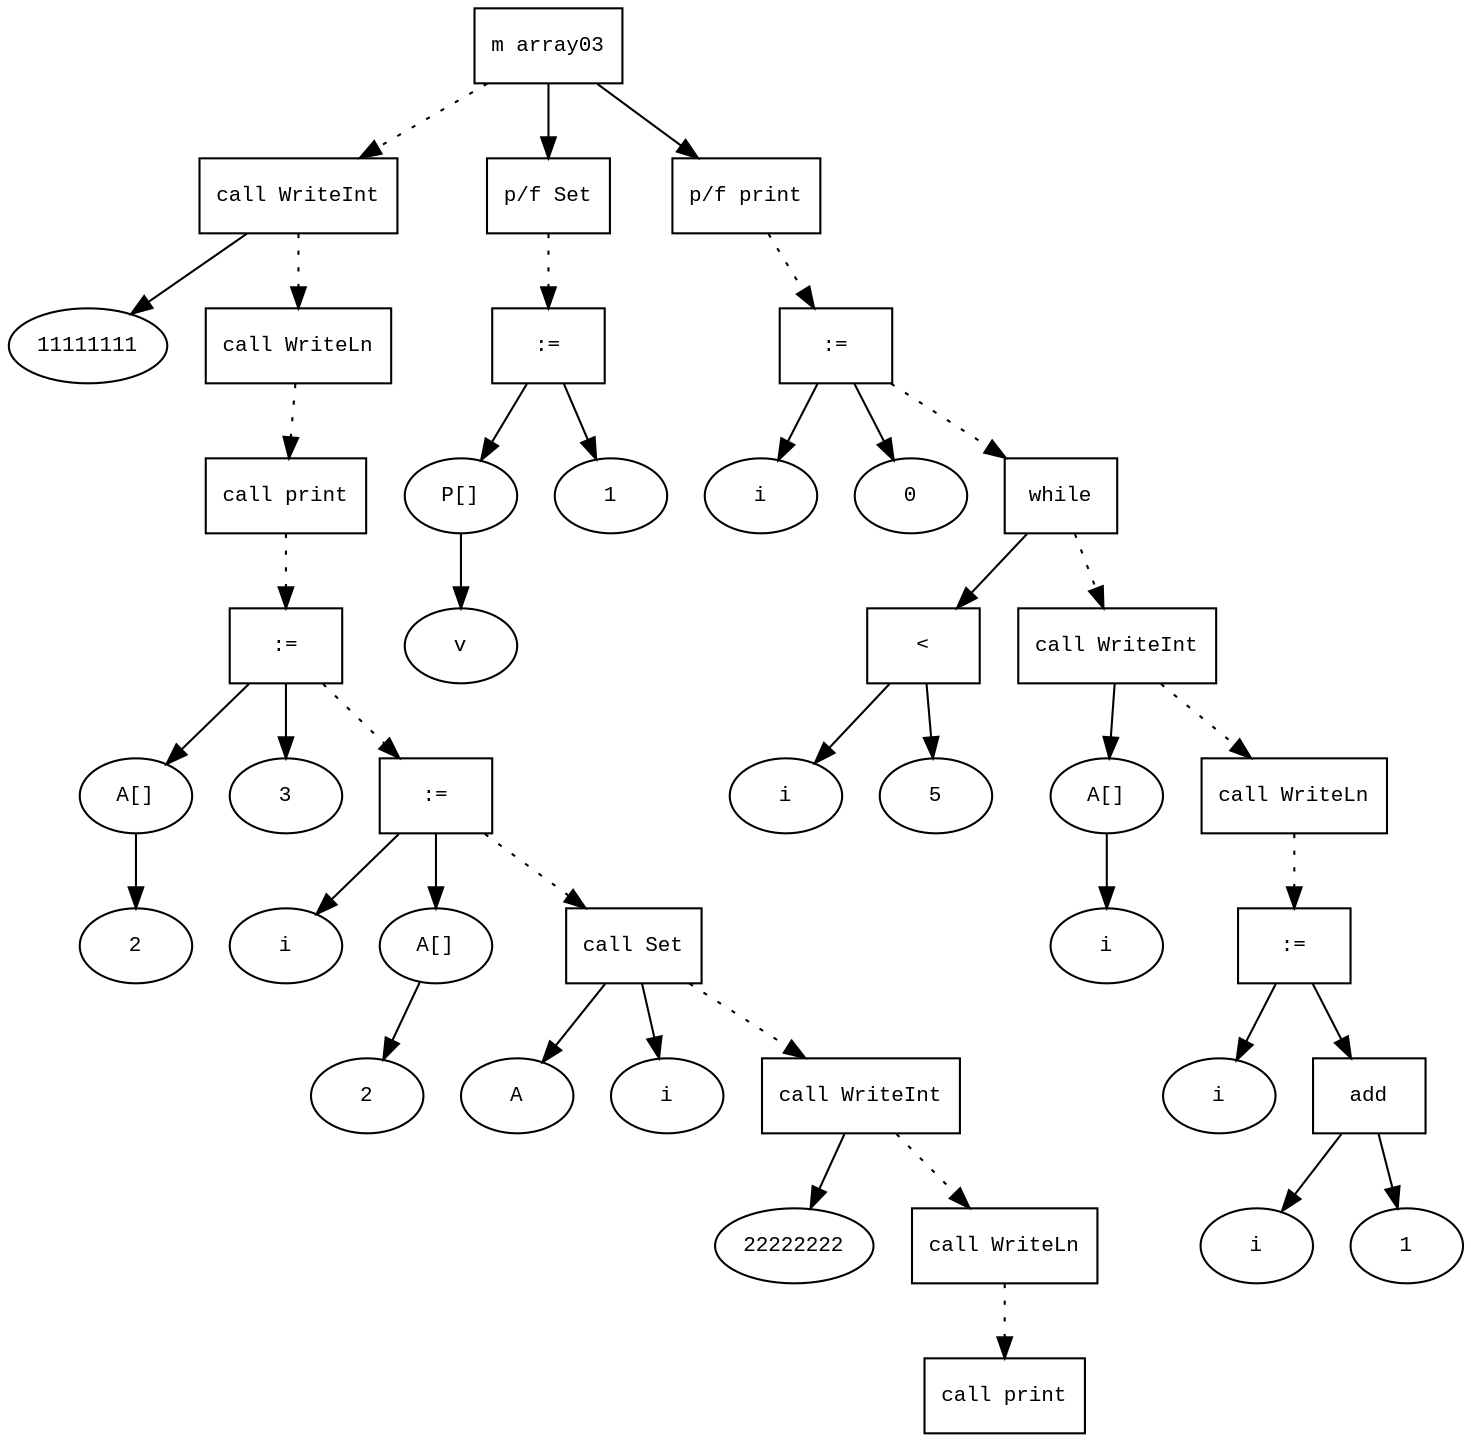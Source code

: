 digraph AST {
  graph [fontname="Times New Roman",fontsize=10];
  node  [fontname="Courier New",fontsize=10];
  edge  [fontname="Times New Roman",fontsize=10];

  node0 [label="m array03",shape=box];
  node30 [label="call WriteInt",shape=box];
  node31 [label="11111111",shape=ellipse];
  node30->node31;
  node0 -> node30 [style=dotted];
  node33 [label="call WriteLn",shape=box];
  node30 -> node33 [style=dotted];
  node35 [label="call print",shape=box];
  node33 -> node35 [style=dotted];
  node40 [label=":=",shape=box];
  node37 [label="A[]",shape=ellipse];
  node38 [label="2",shape=ellipse];
  node37-> node38;
  node40->node37;
  node39 [label="3",shape=ellipse];
  node40->node39;
  node35 -> node40 [style=dotted];
  node44 [label=":=",shape=box];
  node41 [label="i",shape=ellipse];
  node44->node41;
  node42 [label="A[]",shape=ellipse];
  node43 [label="2",shape=ellipse];
  node42-> node43;
  node44->node42;
  node40 -> node44 [style=dotted];
  node45 [label="call Set",shape=box];
  node46 [label="A",shape=ellipse];
  node45->node46;
  node47 [label="i",shape=ellipse];
  node45->node47;
  node44 -> node45 [style=dotted];
  node49 [label="call WriteInt",shape=box];
  node50 [label="22222222",shape=ellipse];
  node49->node50;
  node45 -> node49 [style=dotted];
  node52 [label="call WriteLn",shape=box];
  node49 -> node52 [style=dotted];
  node54 [label="call print",shape=box];
  node52 -> node54 [style=dotted];
  node3 [label="p/f Set",shape=box];
  node9 [label=":=",shape=box];
  node6 [label="P[]",shape=ellipse];
  node7 [label="v",shape=ellipse];
  node6-> node7;
  node9->node6;
  node8 [label="1",shape=ellipse];
  node9->node8;
  node3 -> node9 [style=dotted];
  node0 -> node3;
  node10 [label="p/f print",shape=box];
  node14 [label=":=",shape=box];
  node12 [label="i",shape=ellipse];
  node14->node12;
  node13 [label="0",shape=ellipse];
  node14->node13;
  node10 -> node14 [style=dotted];
  node29 [label="while",shape=box];
  node17 [label="<",shape=box];
  node15 [label="i",shape=ellipse];
  node17->node15;
  node16 [label="5",shape=ellipse];
  node17->node16;
  node29->node17;
  node18 [label="call WriteInt",shape=box];
  node19 [label="A[]",shape=ellipse];
  node20 [label="i",shape=ellipse];
  node19-> node20;
  node18->node19;
  node29 -> node18 [style=dotted];
  node22 [label="call WriteLn",shape=box];
  node18 -> node22 [style=dotted];
  node28 [label=":=",shape=box];
  node24 [label="i",shape=ellipse];
  node28->node24;
  node27 [label="add",shape=box];
  node25 [label="i",shape=ellipse];
  node27->node25;
  node26 [label="1",shape=ellipse];
  node27->node26;
  node28->node27;
  node22 -> node28 [style=dotted];
  node14 -> node29 [style=dotted];
  node0 -> node10;
}
